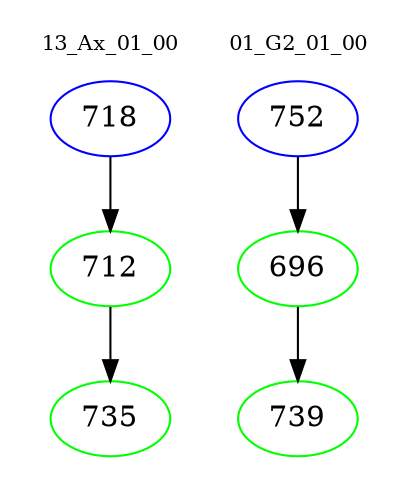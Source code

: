 digraph{
subgraph cluster_0 {
color = white
label = "13_Ax_01_00";
fontsize=10;
T0_718 [label="718", color="blue"]
T0_718 -> T0_712 [color="black"]
T0_712 [label="712", color="green"]
T0_712 -> T0_735 [color="black"]
T0_735 [label="735", color="green"]
}
subgraph cluster_1 {
color = white
label = "01_G2_01_00";
fontsize=10;
T1_752 [label="752", color="blue"]
T1_752 -> T1_696 [color="black"]
T1_696 [label="696", color="green"]
T1_696 -> T1_739 [color="black"]
T1_739 [label="739", color="green"]
}
}
